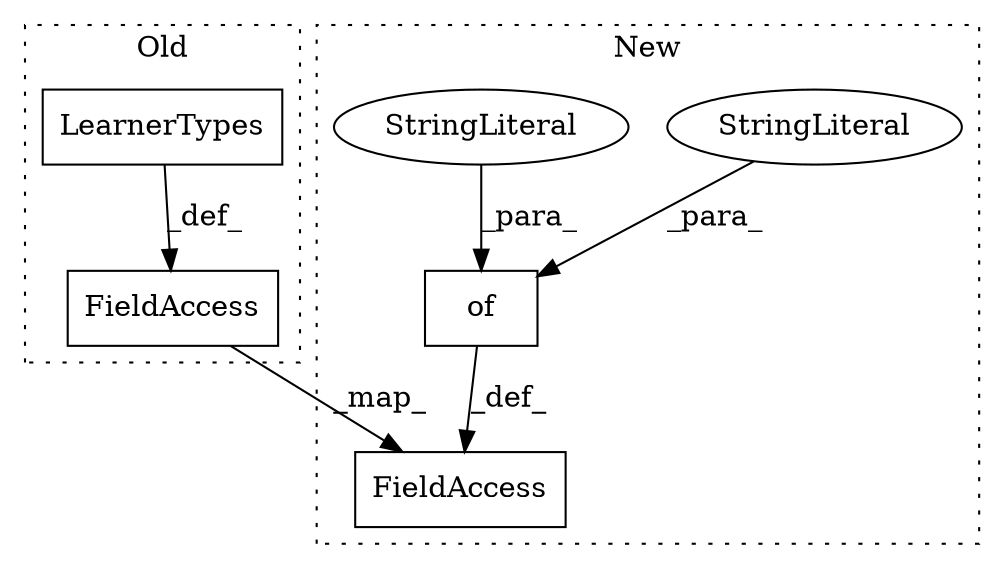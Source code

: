 digraph G {
subgraph cluster0 {
1 [label="LearnerTypes" a="32" s="251,302" l="13,1" shape="box"];
6 [label="FieldAccess" a="22" s="242" l="8" shape="box"];
label = "Old";
style="dotted";
}
subgraph cluster1 {
2 [label="of" a="32" s="217,294" l="3,1" shape="box"];
3 [label="StringLiteral" a="45" s="255" l="12" shape="ellipse"];
4 [label="StringLiteral" a="45" s="220" l="16" shape="ellipse"];
5 [label="FieldAccess" a="22" s="204" l="8" shape="box"];
label = "New";
style="dotted";
}
1 -> 6 [label="_def_"];
2 -> 5 [label="_def_"];
3 -> 2 [label="_para_"];
4 -> 2 [label="_para_"];
6 -> 5 [label="_map_"];
}